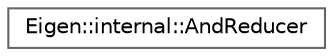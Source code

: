 digraph "类继承关系图"
{
 // LATEX_PDF_SIZE
  bgcolor="transparent";
  edge [fontname=Helvetica,fontsize=10,labelfontname=Helvetica,labelfontsize=10];
  node [fontname=Helvetica,fontsize=10,shape=box,height=0.2,width=0.4];
  rankdir="LR";
  Node0 [id="Node000000",label="Eigen::internal::AndReducer",height=0.2,width=0.4,color="grey40", fillcolor="white", style="filled",URL="$struct_eigen_1_1internal_1_1_and_reducer.html",tooltip=" "];
}

